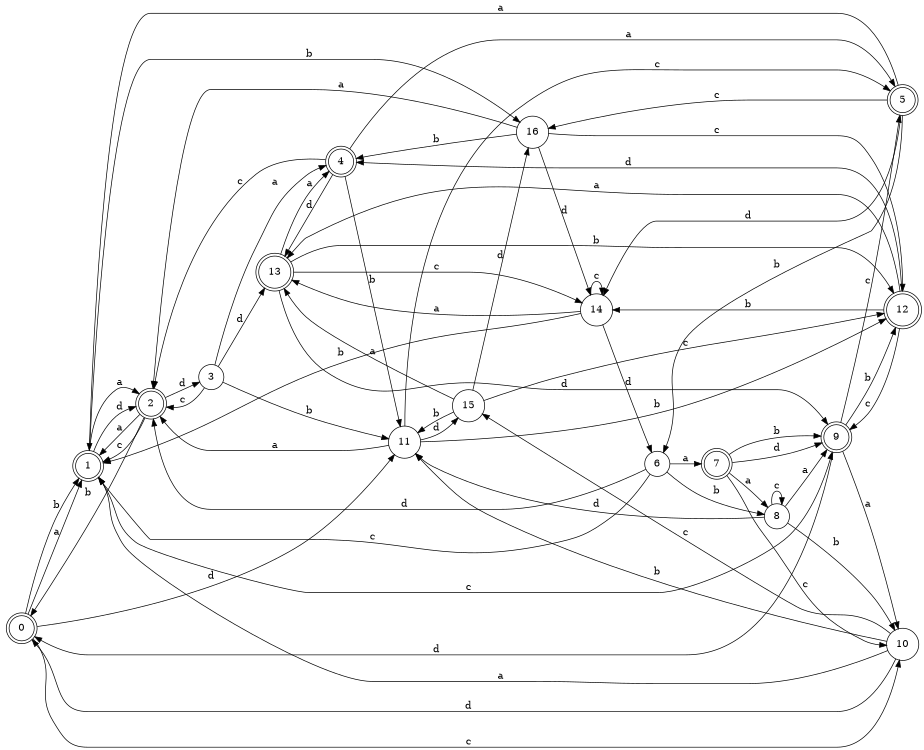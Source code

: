 digraph n14_5 {
__start0 [label="" shape="none"];

rankdir=LR;
size="8,5";

s0 [style="rounded,filled", color="black", fillcolor="white" shape="doublecircle", label="0"];
s1 [style="rounded,filled", color="black", fillcolor="white" shape="doublecircle", label="1"];
s2 [style="rounded,filled", color="black", fillcolor="white" shape="doublecircle", label="2"];
s3 [style="filled", color="black", fillcolor="white" shape="circle", label="3"];
s4 [style="rounded,filled", color="black", fillcolor="white" shape="doublecircle", label="4"];
s5 [style="rounded,filled", color="black", fillcolor="white" shape="doublecircle", label="5"];
s6 [style="filled", color="black", fillcolor="white" shape="circle", label="6"];
s7 [style="rounded,filled", color="black", fillcolor="white" shape="doublecircle", label="7"];
s8 [style="filled", color="black", fillcolor="white" shape="circle", label="8"];
s9 [style="rounded,filled", color="black", fillcolor="white" shape="doublecircle", label="9"];
s10 [style="filled", color="black", fillcolor="white" shape="circle", label="10"];
s11 [style="filled", color="black", fillcolor="white" shape="circle", label="11"];
s12 [style="rounded,filled", color="black", fillcolor="white" shape="doublecircle", label="12"];
s13 [style="rounded,filled", color="black", fillcolor="white" shape="doublecircle", label="13"];
s14 [style="filled", color="black", fillcolor="white" shape="circle", label="14"];
s15 [style="filled", color="black", fillcolor="white" shape="circle", label="15"];
s16 [style="filled", color="black", fillcolor="white" shape="circle", label="16"];
s0 -> s1 [label="a"];
s0 -> s1 [label="b"];
s0 -> s10 [label="c"];
s0 -> s11 [label="d"];
s1 -> s2 [label="a"];
s1 -> s16 [label="b"];
s1 -> s9 [label="c"];
s1 -> s2 [label="d"];
s2 -> s1 [label="a"];
s2 -> s0 [label="b"];
s2 -> s1 [label="c"];
s2 -> s3 [label="d"];
s3 -> s4 [label="a"];
s3 -> s11 [label="b"];
s3 -> s2 [label="c"];
s3 -> s13 [label="d"];
s4 -> s5 [label="a"];
s4 -> s11 [label="b"];
s4 -> s2 [label="c"];
s4 -> s13 [label="d"];
s5 -> s1 [label="a"];
s5 -> s6 [label="b"];
s5 -> s16 [label="c"];
s5 -> s14 [label="d"];
s6 -> s7 [label="a"];
s6 -> s8 [label="b"];
s6 -> s1 [label="c"];
s6 -> s2 [label="d"];
s7 -> s8 [label="a"];
s7 -> s9 [label="b"];
s7 -> s10 [label="c"];
s7 -> s9 [label="d"];
s8 -> s9 [label="a"];
s8 -> s10 [label="b"];
s8 -> s8 [label="c"];
s8 -> s11 [label="d"];
s9 -> s10 [label="a"];
s9 -> s12 [label="b"];
s9 -> s5 [label="c"];
s9 -> s0 [label="d"];
s10 -> s1 [label="a"];
s10 -> s11 [label="b"];
s10 -> s15 [label="c"];
s10 -> s0 [label="d"];
s11 -> s2 [label="a"];
s11 -> s12 [label="b"];
s11 -> s5 [label="c"];
s11 -> s15 [label="d"];
s12 -> s13 [label="a"];
s12 -> s14 [label="b"];
s12 -> s9 [label="c"];
s12 -> s4 [label="d"];
s13 -> s4 [label="a"];
s13 -> s12 [label="b"];
s13 -> s14 [label="c"];
s13 -> s9 [label="d"];
s14 -> s13 [label="a"];
s14 -> s1 [label="b"];
s14 -> s14 [label="c"];
s14 -> s6 [label="d"];
s15 -> s13 [label="a"];
s15 -> s11 [label="b"];
s15 -> s12 [label="c"];
s15 -> s16 [label="d"];
s16 -> s2 [label="a"];
s16 -> s4 [label="b"];
s16 -> s12 [label="c"];
s16 -> s14 [label="d"];

}